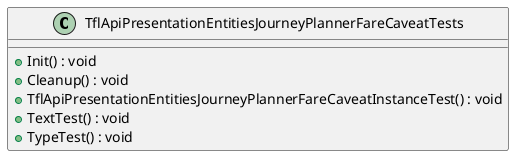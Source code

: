 @startuml
class TflApiPresentationEntitiesJourneyPlannerFareCaveatTests {
    + Init() : void
    + Cleanup() : void
    + TflApiPresentationEntitiesJourneyPlannerFareCaveatInstanceTest() : void
    + TextTest() : void
    + TypeTest() : void
}
@enduml
